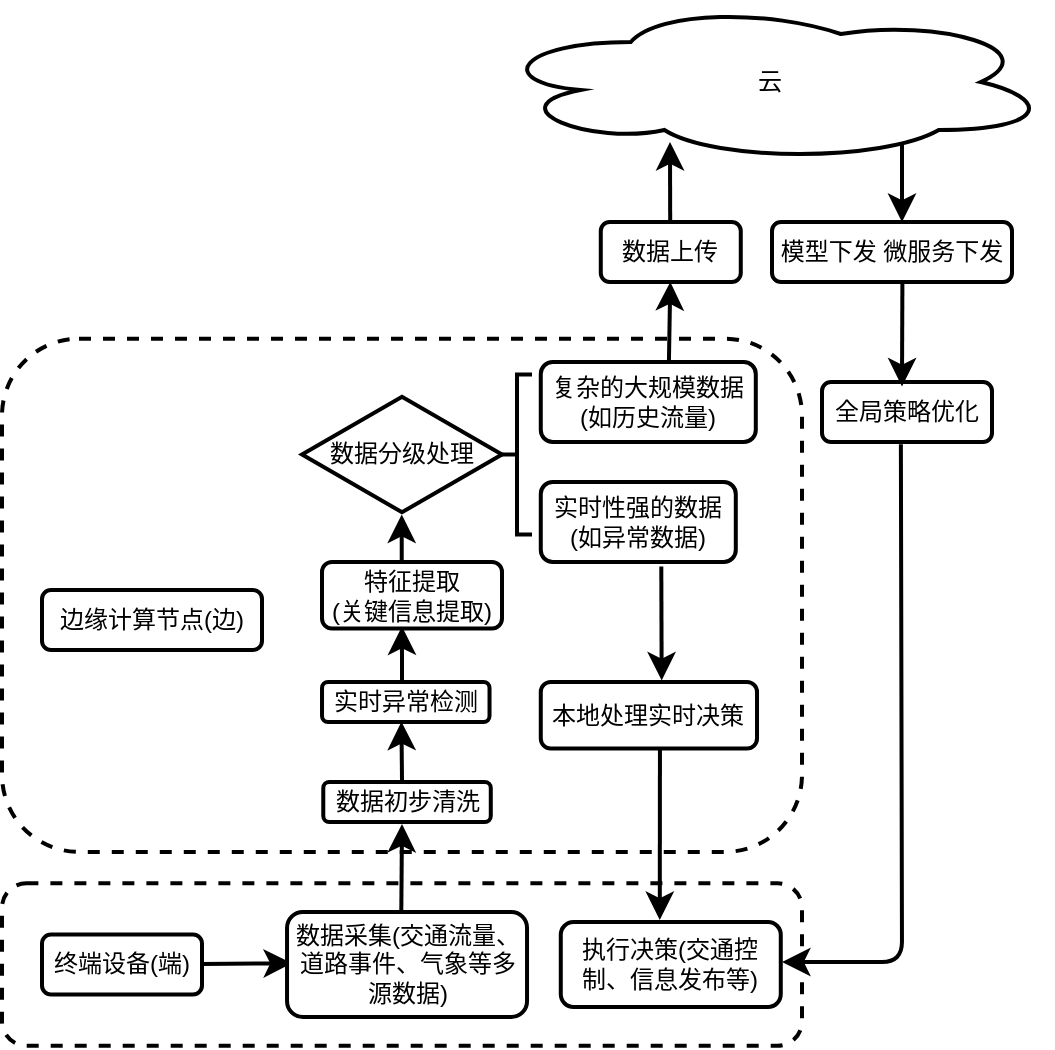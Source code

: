 <mxfile version="27.1.3">
  <diagram name="第 1 页" id="EY85wSadaTl8VjO8HmhX">
    <mxGraphModel dx="581" dy="320" grid="0" gridSize="10" guides="1" tooltips="1" connect="1" arrows="1" fold="1" page="1" pageScale="1" pageWidth="1169" pageHeight="827" math="0" shadow="0">
      <root>
        <mxCell id="0" />
        <mxCell id="1" parent="0" />
        <mxCell id="-F82yL7qYHOa4hSba8EC-1" value="云" style="ellipse;shape=cloud;whiteSpace=wrap;html=1;rounded=1;strokeWidth=2;" parent="1" vertex="1">
          <mxGeometry x="324.39" y="90" width="280" height="80" as="geometry" />
        </mxCell>
        <mxCell id="-F82yL7qYHOa4hSba8EC-3" value="边缘计算节点(边)" style="rounded=1;whiteSpace=wrap;html=1;strokeWidth=2;" parent="1" vertex="1">
          <mxGeometry x="100" y="384" width="110" height="30" as="geometry" />
        </mxCell>
        <mxCell id="-F82yL7qYHOa4hSba8EC-23" value="" style="edgeStyle=none;curved=1;rounded=1;orthogonalLoop=1;jettySize=auto;html=1;fontSize=12;startSize=8;endSize=8;strokeWidth=2;" parent="1" edge="1">
          <mxGeometry relative="1" as="geometry">
            <mxPoint x="414.09" y="200" as="sourcePoint" />
            <mxPoint x="414" y="160" as="targetPoint" />
          </mxGeometry>
        </mxCell>
        <mxCell id="-F82yL7qYHOa4hSba8EC-8" value="数据上传" style="rounded=1;whiteSpace=wrap;html=1;strokeWidth=2;" parent="1" vertex="1">
          <mxGeometry x="379.39" y="200" width="70" height="30" as="geometry" />
        </mxCell>
        <mxCell id="-F82yL7qYHOa4hSba8EC-10" value="模型下发 微服务下发" style="whiteSpace=wrap;html=1;rounded=1;strokeWidth=2;" parent="1" vertex="1">
          <mxGeometry x="465" y="200" width="120" height="30" as="geometry" />
        </mxCell>
        <mxCell id="-F82yL7qYHOa4hSba8EC-11" value="" style="rounded=1;whiteSpace=wrap;html=1;fillColor=none;dashed=1;strokeWidth=2;" parent="1" vertex="1">
          <mxGeometry x="80" y="530.63" width="400" height="81.25" as="geometry" />
        </mxCell>
        <mxCell id="nckvW2j_j8sLvF_R-zN9-7" value="" style="edgeStyle=none;curved=1;rounded=1;orthogonalLoop=1;jettySize=auto;html=1;fontSize=12;startSize=8;endSize=8;strokeWidth=2;" edge="1" parent="1">
          <mxGeometry relative="1" as="geometry">
            <mxPoint x="180.0" y="571.015" as="sourcePoint" />
            <mxPoint x="225" y="570.627" as="targetPoint" />
          </mxGeometry>
        </mxCell>
        <mxCell id="-F82yL7qYHOa4hSba8EC-12" value="终端设备(端)" style="rounded=1;whiteSpace=wrap;html=1;strokeWidth=2;" parent="1" vertex="1">
          <mxGeometry x="100" y="556.25" width="80" height="30" as="geometry" />
        </mxCell>
        <mxCell id="-F82yL7qYHOa4hSba8EC-13" value="数据采集(交通流量、道路事件、气象等多源数据)" style="rounded=1;whiteSpace=wrap;html=1;strokeWidth=2;" parent="1" vertex="1">
          <mxGeometry x="222.52" y="545" width="120" height="52.5" as="geometry" />
        </mxCell>
        <mxCell id="-F82yL7qYHOa4hSba8EC-14" value="执行决策(交通控制、信息发布等)" style="rounded=1;whiteSpace=wrap;html=1;strokeWidth=2;" parent="1" vertex="1">
          <mxGeometry x="359.39" y="550" width="110" height="42.5" as="geometry" />
        </mxCell>
        <mxCell id="-F82yL7qYHOa4hSba8EC-15" value="数据初步清洗" style="rounded=1;whiteSpace=wrap;html=1;strokeWidth=2;" parent="1" vertex="1">
          <mxGeometry x="240.64" y="480" width="83.75" height="20" as="geometry" />
        </mxCell>
        <mxCell id="-F82yL7qYHOa4hSba8EC-16" value="实时异常检测" style="rounded=1;whiteSpace=wrap;html=1;strokeWidth=2;" parent="1" vertex="1">
          <mxGeometry x="240.01" y="430" width="83.75" height="20" as="geometry" />
        </mxCell>
        <mxCell id="nckvW2j_j8sLvF_R-zN9-19" value="" style="edgeStyle=none;curved=1;rounded=1;orthogonalLoop=1;jettySize=auto;html=1;fontSize=12;startSize=8;endSize=8;strokeWidth=2;" edge="1" parent="1">
          <mxGeometry relative="1" as="geometry">
            <mxPoint x="279.86" y="370" as="sourcePoint" />
            <mxPoint x="279.86" y="346.25" as="targetPoint" />
          </mxGeometry>
        </mxCell>
        <mxCell id="-F82yL7qYHOa4hSba8EC-17" value="特征提取&lt;div&gt;(关键信息提取)&lt;/div&gt;" style="rounded=1;whiteSpace=wrap;html=1;strokeWidth=2;" parent="1" vertex="1">
          <mxGeometry x="240" y="370" width="90" height="33.25" as="geometry" />
        </mxCell>
        <mxCell id="nckvW2j_j8sLvF_R-zN9-21" value="" style="edgeStyle=none;curved=1;rounded=1;orthogonalLoop=1;jettySize=auto;html=1;fontSize=12;startSize=8;endSize=8;exitX=0.618;exitY=1.057;exitDx=0;exitDy=0;exitPerimeter=0;strokeWidth=2;entryX=0.559;entryY=-0.024;entryDx=0;entryDy=0;entryPerimeter=0;" edge="1" parent="1" source="-F82yL7qYHOa4hSba8EC-20" target="nckvW2j_j8sLvF_R-zN9-20">
          <mxGeometry relative="1" as="geometry">
            <mxPoint x="403.541" y="371.48" as="sourcePoint" />
            <mxPoint x="403.19" y="430" as="targetPoint" />
          </mxGeometry>
        </mxCell>
        <mxCell id="-F82yL7qYHOa4hSba8EC-20" value="实时性强的数据&lt;div&gt;(如异常数据)&lt;/div&gt;" style="rounded=1;whiteSpace=wrap;html=1;strokeWidth=2;" parent="1" vertex="1">
          <mxGeometry x="349.39" y="330" width="97.51" height="40" as="geometry" />
        </mxCell>
        <mxCell id="-F82yL7qYHOa4hSba8EC-22" value="" style="edgeStyle=none;curved=1;rounded=1;orthogonalLoop=1;jettySize=auto;html=1;fontSize=12;startSize=8;endSize=8;strokeWidth=2;exitX=0.596;exitY=-0.01;exitDx=0;exitDy=0;exitPerimeter=0;" parent="1" source="-F82yL7qYHOa4hSba8EC-21" target="-F82yL7qYHOa4hSba8EC-8" edge="1">
          <mxGeometry relative="1" as="geometry" />
        </mxCell>
        <mxCell id="-F82yL7qYHOa4hSba8EC-21" value="复杂的大规模数据&lt;div&gt;(如历史流量)&lt;/div&gt;" style="rounded=1;whiteSpace=wrap;html=1;strokeWidth=2;" parent="1" vertex="1">
          <mxGeometry x="349.39" y="270" width="107.51" height="40" as="geometry" />
        </mxCell>
        <mxCell id="-F82yL7qYHOa4hSba8EC-24" value="" style="endArrow=classic;html=1;rounded=1;fontSize=12;startSize=8;endSize=8;curved=1;strokeWidth=2;" parent="1" edge="1">
          <mxGeometry width="50" height="50" relative="1" as="geometry">
            <mxPoint x="530" y="160" as="sourcePoint" />
            <mxPoint x="530" y="200" as="targetPoint" />
          </mxGeometry>
        </mxCell>
        <mxCell id="nckvW2j_j8sLvF_R-zN9-1" value="数据分级处理" style="html=1;whiteSpace=wrap;aspect=fixed;shape=isoRectangle;rounded=1;strokeWidth=2;" vertex="1" parent="1">
          <mxGeometry x="230" y="286.25" width="100" height="60" as="geometry" />
        </mxCell>
        <mxCell id="nckvW2j_j8sLvF_R-zN9-9" value="" style="strokeWidth=2;html=1;shape=mxgraph.flowchart.annotation_2;align=left;labelPosition=right;pointerEvents=1;rounded=1;" vertex="1" parent="1">
          <mxGeometry x="330" y="276.25" width="15" height="80" as="geometry" />
        </mxCell>
        <mxCell id="nckvW2j_j8sLvF_R-zN9-12" value="" style="endArrow=classic;html=1;rounded=1;fontSize=12;startSize=8;endSize=8;curved=1;exitX=0.476;exitY=0.016;exitDx=0;exitDy=0;exitPerimeter=0;strokeWidth=2;" edge="1" parent="1" source="-F82yL7qYHOa4hSba8EC-13">
          <mxGeometry width="50" height="50" relative="1" as="geometry">
            <mxPoint x="280" y="530" as="sourcePoint" />
            <mxPoint x="280" y="501" as="targetPoint" />
          </mxGeometry>
        </mxCell>
        <mxCell id="nckvW2j_j8sLvF_R-zN9-14" value="" style="endArrow=classic;html=1;rounded=1;fontSize=12;startSize=8;endSize=8;curved=1;entryX=0.474;entryY=0.993;entryDx=0;entryDy=0;entryPerimeter=0;strokeWidth=2;" edge="1" parent="1" target="-F82yL7qYHOa4hSba8EC-16">
          <mxGeometry width="50" height="50" relative="1" as="geometry">
            <mxPoint x="280.01" y="480" as="sourcePoint" />
            <mxPoint x="280" y="460" as="targetPoint" />
          </mxGeometry>
        </mxCell>
        <mxCell id="nckvW2j_j8sLvF_R-zN9-18" value="" style="endArrow=classic;html=1;rounded=1;fontSize=12;startSize=8;endSize=8;curved=1;entryX=0.444;entryY=0.969;entryDx=0;entryDy=0;entryPerimeter=0;strokeWidth=2;" edge="1" parent="1" target="-F82yL7qYHOa4hSba8EC-17">
          <mxGeometry width="50" height="50" relative="1" as="geometry">
            <mxPoint x="280.01" y="430" as="sourcePoint" />
            <mxPoint x="330.01" y="380" as="targetPoint" />
          </mxGeometry>
        </mxCell>
        <mxCell id="nckvW2j_j8sLvF_R-zN9-22" value="" style="edgeStyle=none;curved=1;rounded=1;orthogonalLoop=1;jettySize=auto;html=1;fontSize=12;startSize=8;endSize=8;entryX=0.45;entryY=-0.023;entryDx=0;entryDy=0;exitX=0.551;exitY=1.015;exitDx=0;exitDy=0;exitPerimeter=0;strokeWidth=2;entryPerimeter=0;" edge="1" parent="1" source="nckvW2j_j8sLvF_R-zN9-20" target="-F82yL7qYHOa4hSba8EC-14">
          <mxGeometry relative="1" as="geometry">
            <mxPoint x="416.535" y="457.329" as="sourcePoint" />
            <mxPoint x="416.57" y="547.498" as="targetPoint" />
          </mxGeometry>
        </mxCell>
        <mxCell id="nckvW2j_j8sLvF_R-zN9-20" value="本地处理实时决策" style="rounded=1;whiteSpace=wrap;html=1;strokeWidth=2;" vertex="1" parent="1">
          <mxGeometry x="349.39" y="430" width="108.12" height="33.25" as="geometry" />
        </mxCell>
        <mxCell id="nckvW2j_j8sLvF_R-zN9-28" value="全局策略优化" style="rounded=1;whiteSpace=wrap;html=1;strokeWidth=2;" vertex="1" parent="1">
          <mxGeometry x="490" y="280" width="85" height="30" as="geometry" />
        </mxCell>
        <mxCell id="nckvW2j_j8sLvF_R-zN9-29" value="" style="endArrow=classic;html=1;rounded=1;fontSize=12;startSize=8;endSize=8;curved=1;entryX=0.398;entryY=0.075;entryDx=0;entryDy=0;entryPerimeter=0;strokeWidth=2;" edge="1" parent="1">
          <mxGeometry width="50" height="50" relative="1" as="geometry">
            <mxPoint x="530.2" y="230" as="sourcePoint" />
            <mxPoint x="530" y="282.25" as="targetPoint" />
          </mxGeometry>
        </mxCell>
        <mxCell id="nckvW2j_j8sLvF_R-zN9-30" value="" style="rounded=1;whiteSpace=wrap;html=1;fillColor=none;dashed=1;strokeWidth=2;" vertex="1" parent="1">
          <mxGeometry x="80" y="258.32" width="400" height="256.62" as="geometry" />
        </mxCell>
        <mxCell id="nckvW2j_j8sLvF_R-zN9-33" style="edgeStyle=none;curved=1;rounded=1;orthogonalLoop=1;jettySize=auto;html=1;exitX=0.5;exitY=0;exitDx=0;exitDy=0;fontSize=12;startSize=8;endSize=8;strokeWidth=2;" edge="1" parent="1" source="-F82yL7qYHOa4hSba8EC-3" target="-F82yL7qYHOa4hSba8EC-3">
          <mxGeometry relative="1" as="geometry" />
        </mxCell>
        <mxCell id="nckvW2j_j8sLvF_R-zN9-36" value="" style="endArrow=classic;html=1;rounded=1;fontSize=12;startSize=8;endSize=8;curved=0;exitX=0.464;exitY=1.038;exitDx=0;exitDy=0;exitPerimeter=0;strokeWidth=2;" edge="1" parent="1" source="nckvW2j_j8sLvF_R-zN9-28">
          <mxGeometry width="50" height="50" relative="1" as="geometry">
            <mxPoint x="535" y="310" as="sourcePoint" />
            <mxPoint x="470" y="570" as="targetPoint" />
            <Array as="points">
              <mxPoint x="530" y="570" />
            </Array>
          </mxGeometry>
        </mxCell>
      </root>
    </mxGraphModel>
  </diagram>
</mxfile>
